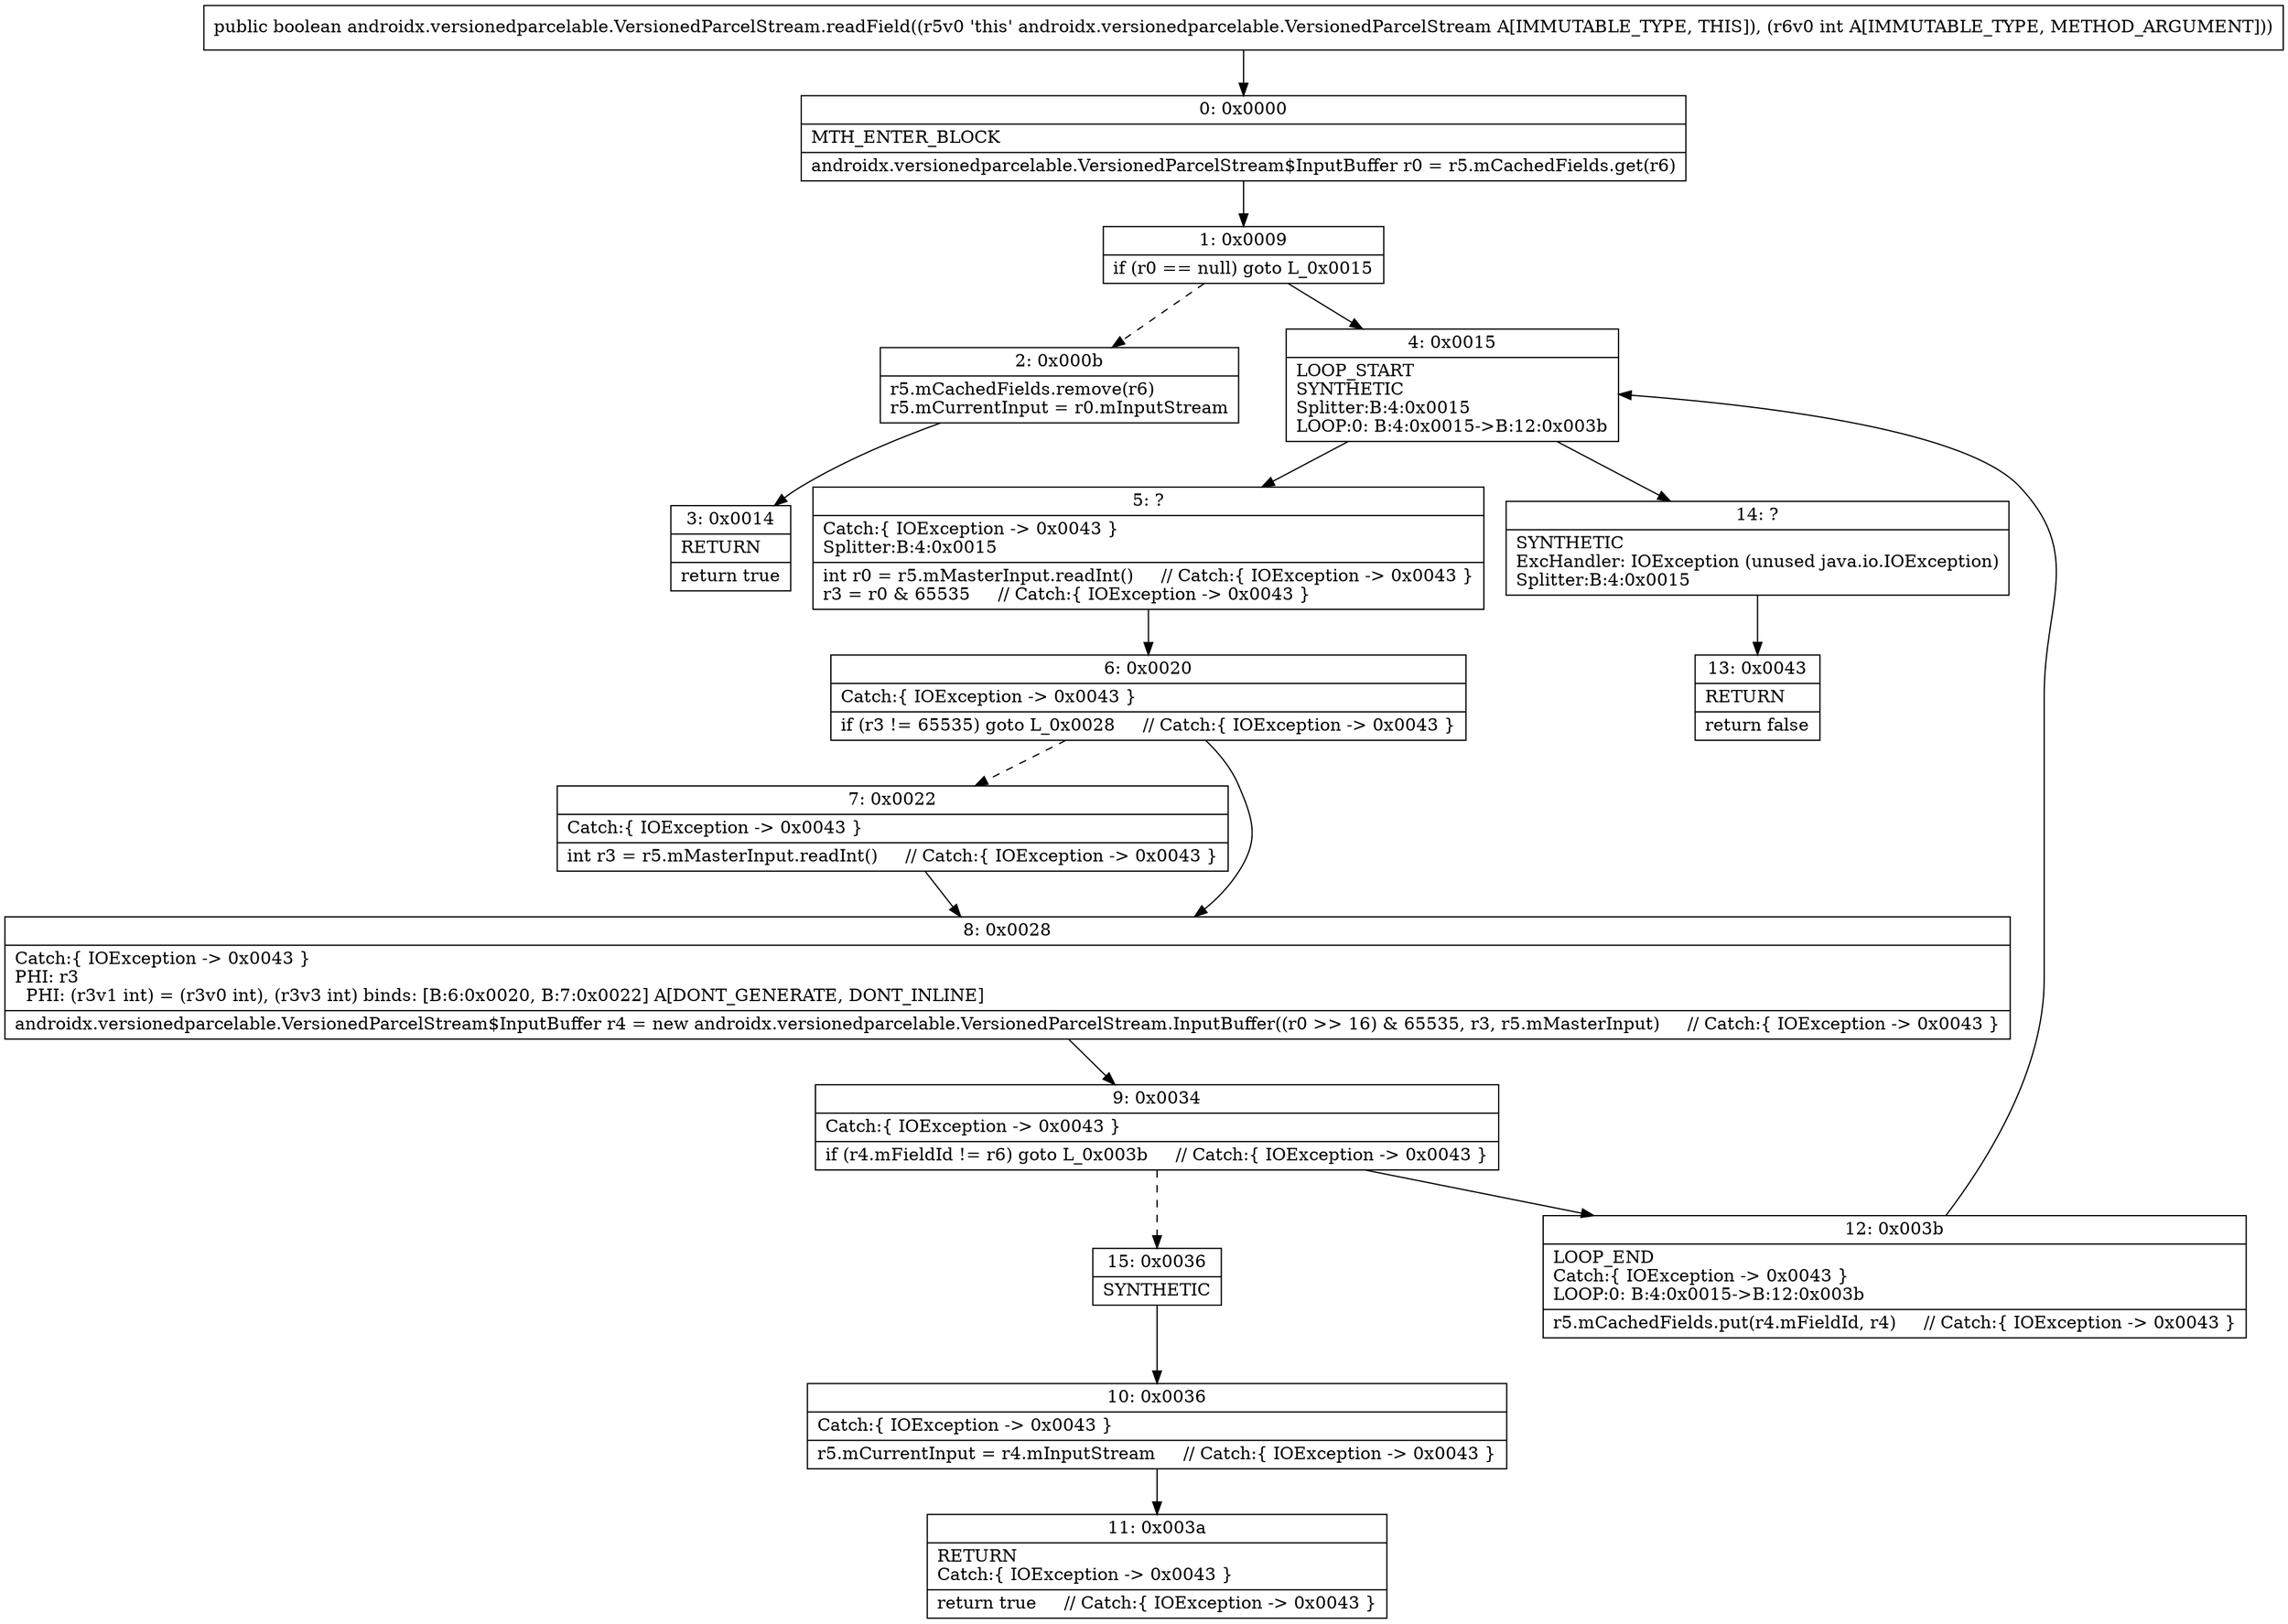 digraph "CFG forandroidx.versionedparcelable.VersionedParcelStream.readField(I)Z" {
Node_0 [shape=record,label="{0\:\ 0x0000|MTH_ENTER_BLOCK\l|androidx.versionedparcelable.VersionedParcelStream$InputBuffer r0 = r5.mCachedFields.get(r6)\l}"];
Node_1 [shape=record,label="{1\:\ 0x0009|if (r0 == null) goto L_0x0015\l}"];
Node_2 [shape=record,label="{2\:\ 0x000b|r5.mCachedFields.remove(r6)\lr5.mCurrentInput = r0.mInputStream\l}"];
Node_3 [shape=record,label="{3\:\ 0x0014|RETURN\l|return true\l}"];
Node_4 [shape=record,label="{4\:\ 0x0015|LOOP_START\lSYNTHETIC\lSplitter:B:4:0x0015\lLOOP:0: B:4:0x0015\-\>B:12:0x003b\l}"];
Node_5 [shape=record,label="{5\:\ ?|Catch:\{ IOException \-\> 0x0043 \}\lSplitter:B:4:0x0015\l|int r0 = r5.mMasterInput.readInt()     \/\/ Catch:\{ IOException \-\> 0x0043 \}\lr3 = r0 & 65535     \/\/ Catch:\{ IOException \-\> 0x0043 \}\l}"];
Node_6 [shape=record,label="{6\:\ 0x0020|Catch:\{ IOException \-\> 0x0043 \}\l|if (r3 != 65535) goto L_0x0028     \/\/ Catch:\{ IOException \-\> 0x0043 \}\l}"];
Node_7 [shape=record,label="{7\:\ 0x0022|Catch:\{ IOException \-\> 0x0043 \}\l|int r3 = r5.mMasterInput.readInt()     \/\/ Catch:\{ IOException \-\> 0x0043 \}\l}"];
Node_8 [shape=record,label="{8\:\ 0x0028|Catch:\{ IOException \-\> 0x0043 \}\lPHI: r3 \l  PHI: (r3v1 int) = (r3v0 int), (r3v3 int) binds: [B:6:0x0020, B:7:0x0022] A[DONT_GENERATE, DONT_INLINE]\l|androidx.versionedparcelable.VersionedParcelStream$InputBuffer r4 = new androidx.versionedparcelable.VersionedParcelStream.InputBuffer((r0 \>\> 16) & 65535, r3, r5.mMasterInput)     \/\/ Catch:\{ IOException \-\> 0x0043 \}\l}"];
Node_9 [shape=record,label="{9\:\ 0x0034|Catch:\{ IOException \-\> 0x0043 \}\l|if (r4.mFieldId != r6) goto L_0x003b     \/\/ Catch:\{ IOException \-\> 0x0043 \}\l}"];
Node_10 [shape=record,label="{10\:\ 0x0036|Catch:\{ IOException \-\> 0x0043 \}\l|r5.mCurrentInput = r4.mInputStream     \/\/ Catch:\{ IOException \-\> 0x0043 \}\l}"];
Node_11 [shape=record,label="{11\:\ 0x003a|RETURN\lCatch:\{ IOException \-\> 0x0043 \}\l|return true     \/\/ Catch:\{ IOException \-\> 0x0043 \}\l}"];
Node_12 [shape=record,label="{12\:\ 0x003b|LOOP_END\lCatch:\{ IOException \-\> 0x0043 \}\lLOOP:0: B:4:0x0015\-\>B:12:0x003b\l|r5.mCachedFields.put(r4.mFieldId, r4)     \/\/ Catch:\{ IOException \-\> 0x0043 \}\l}"];
Node_13 [shape=record,label="{13\:\ 0x0043|RETURN\l|return false\l}"];
Node_14 [shape=record,label="{14\:\ ?|SYNTHETIC\lExcHandler: IOException (unused java.io.IOException)\lSplitter:B:4:0x0015\l}"];
Node_15 [shape=record,label="{15\:\ 0x0036|SYNTHETIC\l}"];
MethodNode[shape=record,label="{public boolean androidx.versionedparcelable.VersionedParcelStream.readField((r5v0 'this' androidx.versionedparcelable.VersionedParcelStream A[IMMUTABLE_TYPE, THIS]), (r6v0 int A[IMMUTABLE_TYPE, METHOD_ARGUMENT])) }"];
MethodNode -> Node_0;
Node_0 -> Node_1;
Node_1 -> Node_2[style=dashed];
Node_1 -> Node_4;
Node_2 -> Node_3;
Node_4 -> Node_5;
Node_4 -> Node_14;
Node_5 -> Node_6;
Node_6 -> Node_7[style=dashed];
Node_6 -> Node_8;
Node_7 -> Node_8;
Node_8 -> Node_9;
Node_9 -> Node_12;
Node_9 -> Node_15[style=dashed];
Node_10 -> Node_11;
Node_12 -> Node_4;
Node_14 -> Node_13;
Node_15 -> Node_10;
}

